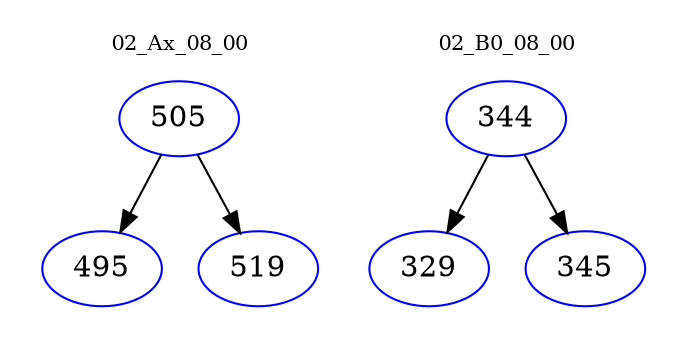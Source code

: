 digraph{
subgraph cluster_0 {
color = white
label = "02_Ax_08_00";
fontsize=10;
T0_505 [label="505", color="blue"]
T0_505 -> T0_495 [color="black"]
T0_495 [label="495", color="blue"]
T0_505 -> T0_519 [color="black"]
T0_519 [label="519", color="blue"]
}
subgraph cluster_1 {
color = white
label = "02_B0_08_00";
fontsize=10;
T1_344 [label="344", color="blue"]
T1_344 -> T1_329 [color="black"]
T1_329 [label="329", color="blue"]
T1_344 -> T1_345 [color="black"]
T1_345 [label="345", color="blue"]
}
}
